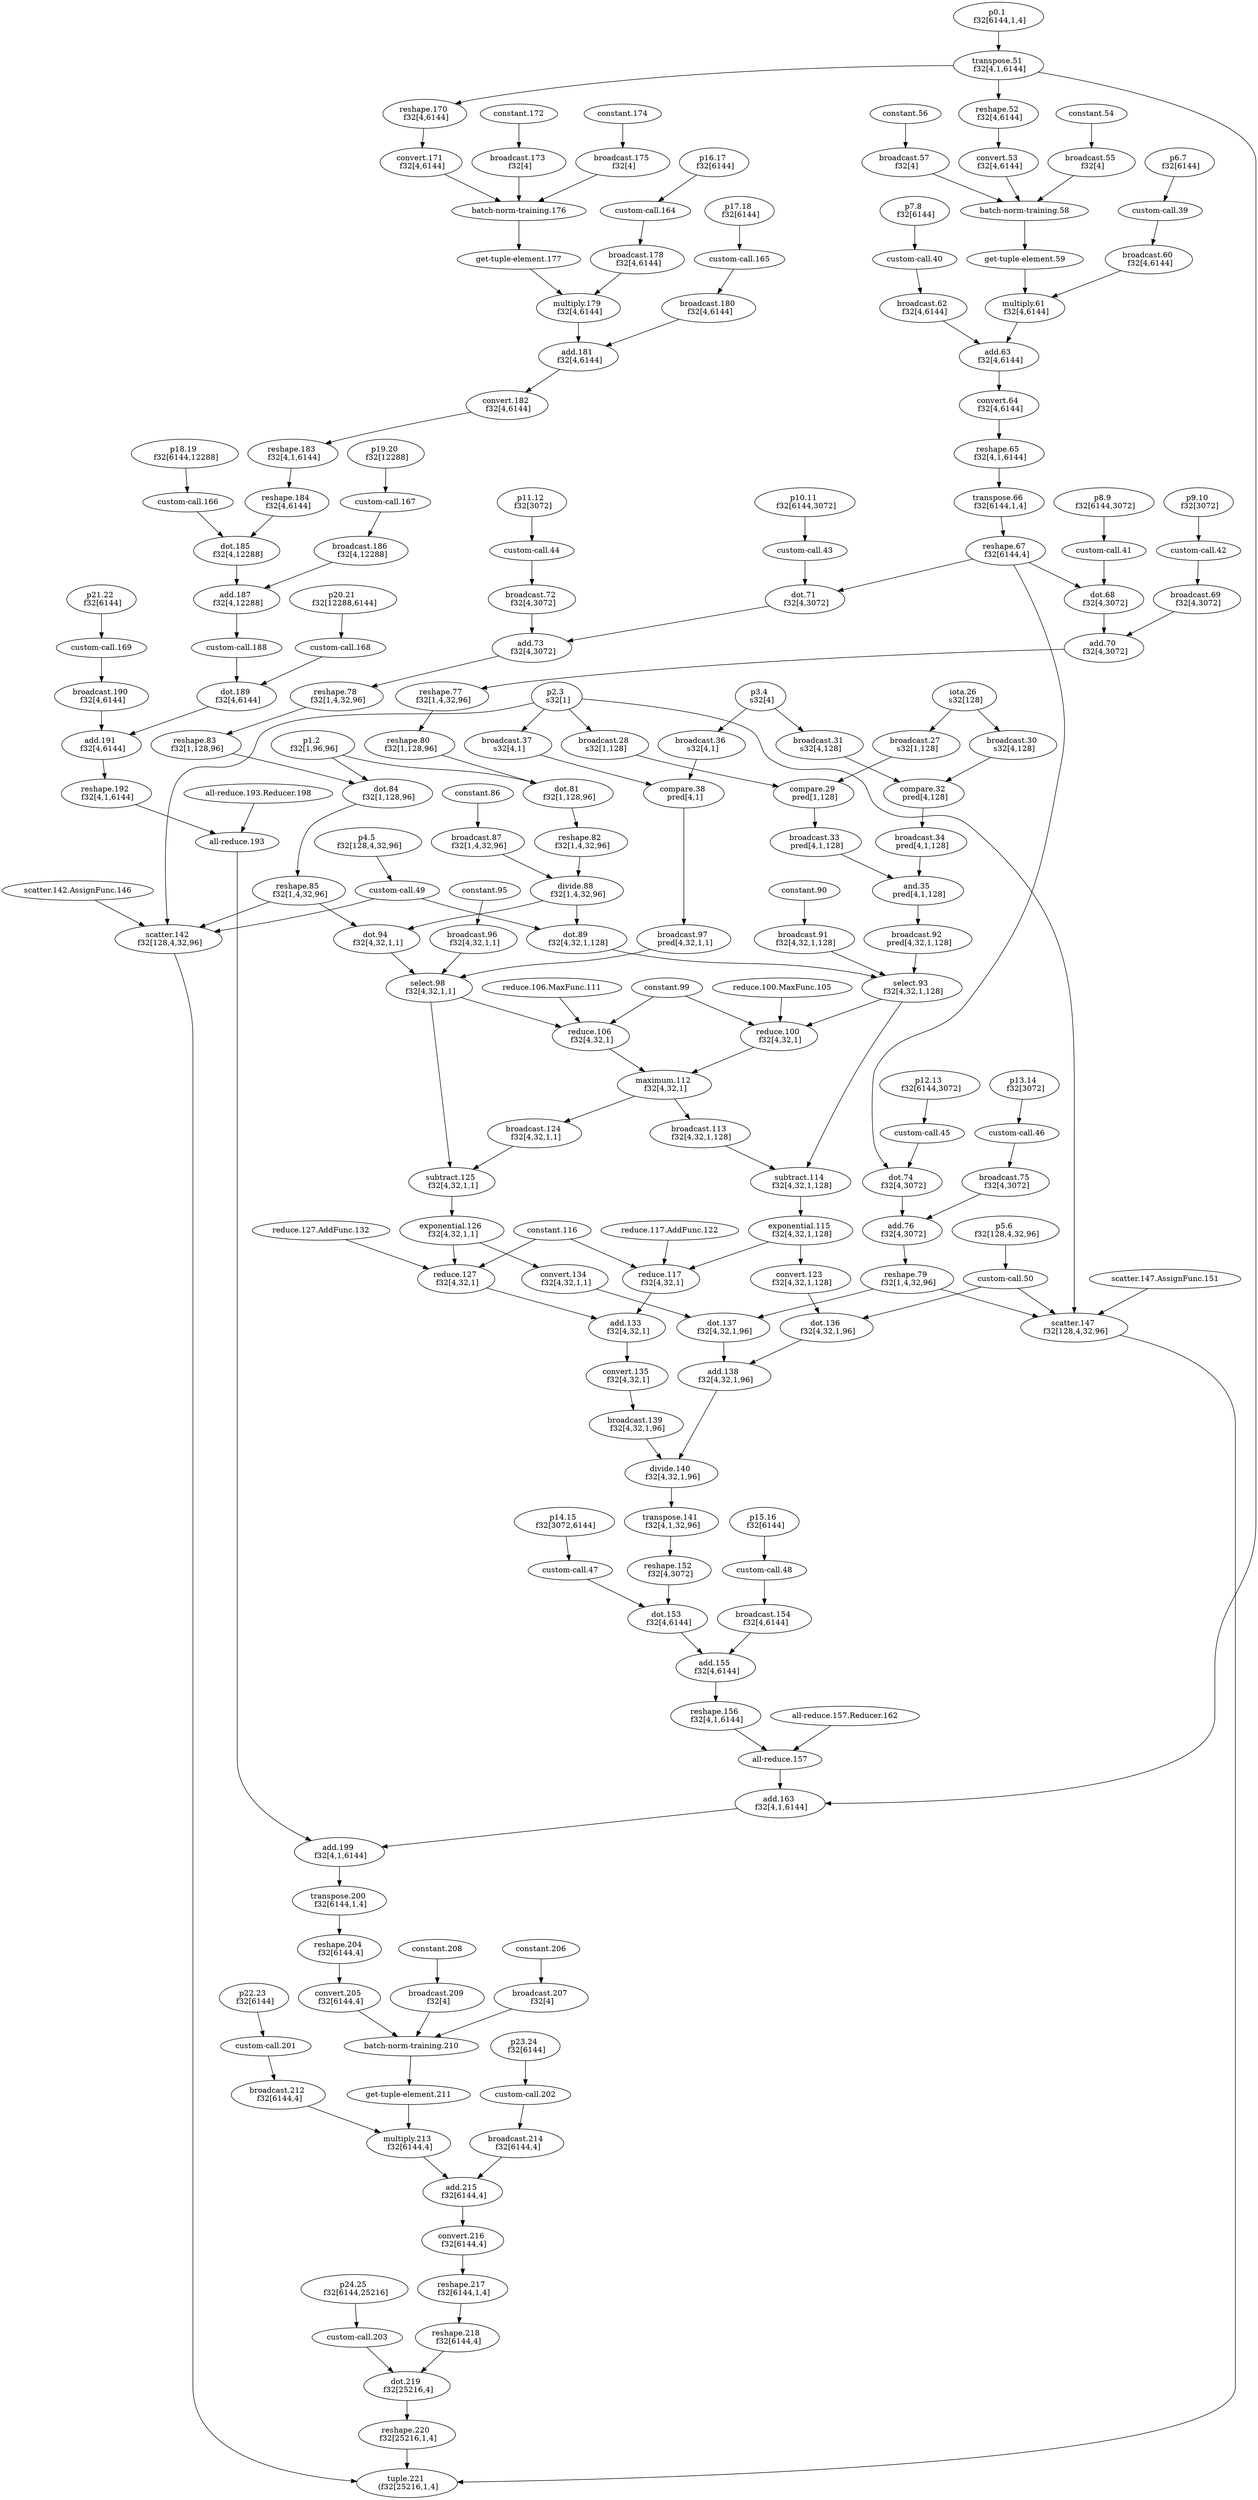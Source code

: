 digraph HloModule {
	"p24.25" [label="p24.25 \n f32[6144,25216]"];
	"p0.1" [label="p0.1 \n f32[6144,1,4]"];
	"transpose.51" [label="transpose.51 \n f32[4,1,6144]"];
	"reshape.170" [label="reshape.170 \n f32[4,6144]"];
	"convert.171" [label="convert.171 \n f32[4,6144]"];
	"broadcast.173" [label="broadcast.173 \n f32[4]"];
	"broadcast.175" [label="broadcast.175 \n f32[4]"];
	"p16.17" [label="p16.17 \n f32[6144]"];
	"broadcast.178" [label="broadcast.178 \n f32[4,6144]"];
	"multiply.179" [label="multiply.179 \n f32[4,6144]"];
	"p17.18" [label="p17.18 \n f32[6144]"];
	"broadcast.180" [label="broadcast.180 \n f32[4,6144]"];
	"add.181" [label="add.181 \n f32[4,6144]"];
	"convert.182" [label="convert.182 \n f32[4,6144]"];
	"reshape.183" [label="reshape.183 \n f32[4,1,6144]"];
	"reshape.184" [label="reshape.184 \n f32[4,6144]"];
	"p18.19" [label="p18.19 \n f32[6144,12288]"];
	"dot.185" [label="dot.185 \n f32[4,12288]"];
	"p19.20" [label="p19.20 \n f32[12288]"];
	"broadcast.186" [label="broadcast.186 \n f32[4,12288]"];
	"add.187" [label="add.187 \n f32[4,12288]"];
	"p20.21" [label="p20.21 \n f32[12288,6144]"];
	"dot.189" [label="dot.189 \n f32[4,6144]"];
	"p21.22" [label="p21.22 \n f32[6144]"];
	"broadcast.190" [label="broadcast.190 \n f32[4,6144]"];
	"add.191" [label="add.191 \n f32[4,6144]"];
	"reshape.192" [label="reshape.192 \n f32[4,1,6144]"];
	"iota.26" [label="iota.26 \n s32[128]"];
	"broadcast.27" [label="broadcast.27 \n s32[1,128]"];
	"p2.3" [label="p2.3 \n s32[1]"];
	"broadcast.28" [label="broadcast.28 \n s32[1,128]"];
	"compare.29" [label="compare.29 \n pred[1,128]"];
	"broadcast.33" [label="broadcast.33 \n pred[4,1,128]"];
	"broadcast.30" [label="broadcast.30 \n s32[4,128]"];
	"p3.4" [label="p3.4 \n s32[4]"];
	"broadcast.31" [label="broadcast.31 \n s32[4,128]"];
	"compare.32" [label="compare.32 \n pred[4,128]"];
	"broadcast.34" [label="broadcast.34 \n pred[4,1,128]"];
	"and.35" [label="and.35 \n pred[4,1,128]"];
	"broadcast.92" [label="broadcast.92 \n pred[4,32,1,128]"];
	"reshape.52" [label="reshape.52 \n f32[4,6144]"];
	"convert.53" [label="convert.53 \n f32[4,6144]"];
	"broadcast.55" [label="broadcast.55 \n f32[4]"];
	"broadcast.57" [label="broadcast.57 \n f32[4]"];
	"p6.7" [label="p6.7 \n f32[6144]"];
	"broadcast.60" [label="broadcast.60 \n f32[4,6144]"];
	"multiply.61" [label="multiply.61 \n f32[4,6144]"];
	"p7.8" [label="p7.8 \n f32[6144]"];
	"broadcast.62" [label="broadcast.62 \n f32[4,6144]"];
	"add.63" [label="add.63 \n f32[4,6144]"];
	"convert.64" [label="convert.64 \n f32[4,6144]"];
	"reshape.65" [label="reshape.65 \n f32[4,1,6144]"];
	"transpose.66" [label="transpose.66 \n f32[6144,1,4]"];
	"reshape.67" [label="reshape.67 \n f32[6144,4]"];
	"p8.9" [label="p8.9 \n f32[6144,3072]"];
	"dot.68" [label="dot.68 \n f32[4,3072]"];
	"p9.10" [label="p9.10 \n f32[3072]"];
	"broadcast.69" [label="broadcast.69 \n f32[4,3072]"];
	"add.70" [label="add.70 \n f32[4,3072]"];
	"reshape.77" [label="reshape.77 \n f32[1,4,32,96]"];
	"reshape.80" [label="reshape.80 \n f32[1,128,96]"];
	"p1.2" [label="p1.2 \n f32[1,96,96]"];
	"dot.81" [label="dot.81 \n f32[1,128,96]"];
	"reshape.82" [label="reshape.82 \n f32[1,4,32,96]"];
	"broadcast.87" [label="broadcast.87 \n f32[1,4,32,96]"];
	"divide.88" [label="divide.88 \n f32[1,4,32,96]"];
	"p4.5" [label="p4.5 \n f32[128,4,32,96]"];
	"dot.89" [label="dot.89 \n f32[4,32,1,128]"];
	"broadcast.91" [label="broadcast.91 \n f32[4,32,1,128]"];
	"select.93" [label="select.93 \n f32[4,32,1,128]"];
	"reduce.100" [label="reduce.100 \n f32[4,32,1]"];
	"broadcast.37" [label="broadcast.37 \n s32[4,1]"];
	"broadcast.36" [label="broadcast.36 \n s32[4,1]"];
	"compare.38" [label="compare.38 \n pred[4,1]"];
	"broadcast.97" [label="broadcast.97 \n pred[4,32,1,1]"];
	"p10.11" [label="p10.11 \n f32[6144,3072]"];
	"dot.71" [label="dot.71 \n f32[4,3072]"];
	"p11.12" [label="p11.12 \n f32[3072]"];
	"broadcast.72" [label="broadcast.72 \n f32[4,3072]"];
	"add.73" [label="add.73 \n f32[4,3072]"];
	"reshape.78" [label="reshape.78 \n f32[1,4,32,96]"];
	"reshape.83" [label="reshape.83 \n f32[1,128,96]"];
	"dot.84" [label="dot.84 \n f32[1,128,96]"];
	"reshape.85" [label="reshape.85 \n f32[1,4,32,96]"];
	"dot.94" [label="dot.94 \n f32[4,32,1,1]"];
	"broadcast.96" [label="broadcast.96 \n f32[4,32,1,1]"];
	"select.98" [label="select.98 \n f32[4,32,1,1]"];
	"reduce.106" [label="reduce.106 \n f32[4,32,1]"];
	"maximum.112" [label="maximum.112 \n f32[4,32,1]"];
	"broadcast.113" [label="broadcast.113 \n f32[4,32,1,128]"];
	"subtract.114" [label="subtract.114 \n f32[4,32,1,128]"];
	"exponential.115" [label="exponential.115 \n f32[4,32,1,128]"];
	"convert.123" [label="convert.123 \n f32[4,32,1,128]"];
	"p5.6" [label="p5.6 \n f32[128,4,32,96]"];
	"dot.136" [label="dot.136 \n f32[4,32,1,96]"];
	"broadcast.124" [label="broadcast.124 \n f32[4,32,1,1]"];
	"subtract.125" [label="subtract.125 \n f32[4,32,1,1]"];
	"exponential.126" [label="exponential.126 \n f32[4,32,1,1]"];
	"convert.134" [label="convert.134 \n f32[4,32,1,1]"];
	"p12.13" [label="p12.13 \n f32[6144,3072]"];
	"dot.74" [label="dot.74 \n f32[4,3072]"];
	"p13.14" [label="p13.14 \n f32[3072]"];
	"broadcast.75" [label="broadcast.75 \n f32[4,3072]"];
	"add.76" [label="add.76 \n f32[4,3072]"];
	"reshape.79" [label="reshape.79 \n f32[1,4,32,96]"];
	"dot.137" [label="dot.137 \n f32[4,32,1,96]"];
	"add.138" [label="add.138 \n f32[4,32,1,96]"];
	"reduce.117" [label="reduce.117 \n f32[4,32,1]"];
	"reduce.127" [label="reduce.127 \n f32[4,32,1]"];
	"add.133" [label="add.133 \n f32[4,32,1]"];
	"convert.135" [label="convert.135 \n f32[4,32,1]"];
	"broadcast.139" [label="broadcast.139 \n f32[4,32,1,96]"];
	"divide.140" [label="divide.140 \n f32[4,32,1,96]"];
	"transpose.141" [label="transpose.141 \n f32[4,1,32,96]"];
	"reshape.152" [label="reshape.152 \n f32[4,3072]"];
	"p14.15" [label="p14.15 \n f32[3072,6144]"];
	"dot.153" [label="dot.153 \n f32[4,6144]"];
	"p15.16" [label="p15.16 \n f32[6144]"];
	"broadcast.154" [label="broadcast.154 \n f32[4,6144]"];
	"add.155" [label="add.155 \n f32[4,6144]"];
	"reshape.156" [label="reshape.156 \n f32[4,1,6144]"];
	"add.163" [label="add.163 \n f32[4,1,6144]"];
	"add.199" [label="add.199 \n f32[4,1,6144]"];
	"transpose.200" [label="transpose.200 \n f32[6144,1,4]"];
	"reshape.204" [label="reshape.204 \n f32[6144,4]"];
	"convert.205" [label="convert.205 \n f32[6144,4]"];
	"broadcast.207" [label="broadcast.207 \n f32[4]"];
	"broadcast.209" [label="broadcast.209 \n f32[4]"];
	"p22.23" [label="p22.23 \n f32[6144]"];
	"broadcast.212" [label="broadcast.212 \n f32[6144,4]"];
	"multiply.213" [label="multiply.213 \n f32[6144,4]"];
	"p23.24" [label="p23.24 \n f32[6144]"];
	"broadcast.214" [label="broadcast.214 \n f32[6144,4]"];
	"add.215" [label="add.215 \n f32[6144,4]"];
	"convert.216" [label="convert.216 \n f32[6144,4]"];
	"reshape.217" [label="reshape.217 \n f32[6144,1,4]"];
	"reshape.218" [label="reshape.218 \n f32[6144,4]"];
	"dot.219" [label="dot.219 \n f32[25216,4]"];
	"reshape.220" [label="reshape.220 \n f32[25216,1,4]"];
	"scatter.142" [label="scatter.142 \n f32[128,4,32,96]"];
	"scatter.147" [label="scatter.147 \n f32[128,4,32,96]"];
	"tuple.221" [label="tuple.221 \n (f32[25216,1,4]"]; 
 	"p24.25" -> "custom-call.203";
	"p0.1" -> "transpose.51";
	"transpose.51" -> "reshape.170";
	"reshape.170" -> "convert.171";
	"constant.172" -> "broadcast.173";
	"constant.174" -> "broadcast.175";
	"convert.171" -> "batch-norm-training.176";
	"broadcast.173" -> "batch-norm-training.176";
	"broadcast.175" -> "batch-norm-training.176";
	"batch-norm-training.176" -> "get-tuple-element.177";
	"p16.17" -> "custom-call.164";
	"custom-call.164" -> "broadcast.178";
	"get-tuple-element.177" -> "multiply.179";
	"broadcast.178" -> "multiply.179";
	"p17.18" -> "custom-call.165";
	"custom-call.165" -> "broadcast.180";
	"multiply.179" -> "add.181";
	"broadcast.180" -> "add.181";
	"add.181" -> "convert.182";
	"convert.182" -> "reshape.183";
	"reshape.183" -> "reshape.184";
	"p18.19" -> "custom-call.166";
	"reshape.184" -> "dot.185";
	"custom-call.166" -> "dot.185";
	"p19.20" -> "custom-call.167";
	"custom-call.167" -> "broadcast.186";
	"dot.185" -> "add.187";
	"broadcast.186" -> "add.187";
	"add.187" -> "custom-call.188";
	"p20.21" -> "custom-call.168";
	"custom-call.188" -> "dot.189";
	"custom-call.168" -> "dot.189";
	"p21.22" -> "custom-call.169";
	"custom-call.169" -> "broadcast.190";
	"dot.189" -> "add.191";
	"broadcast.190" -> "add.191";
	"add.191" -> "reshape.192";
	"reshape.192" -> "all-reduce.193";
	"all-reduce.193.Reducer.198" -> "all-reduce.193";
	"iota.26" -> "broadcast.27";
	"p2.3" -> "broadcast.28";
	"broadcast.27" -> "compare.29";
	"broadcast.28" -> "compare.29";
	"compare.29" -> "broadcast.33";
	"iota.26" -> "broadcast.30";
	"p3.4" -> "broadcast.31";
	"broadcast.30" -> "compare.32";
	"broadcast.31" -> "compare.32";
	"compare.32" -> "broadcast.34";
	"broadcast.33" -> "and.35";
	"broadcast.34" -> "and.35";
	"and.35" -> "broadcast.92";
	"transpose.51" -> "reshape.52";
	"reshape.52" -> "convert.53";
	"constant.54" -> "broadcast.55";
	"constant.56" -> "broadcast.57";
	"convert.53" -> "batch-norm-training.58";
	"broadcast.55" -> "batch-norm-training.58";
	"broadcast.57" -> "batch-norm-training.58";
	"batch-norm-training.58" -> "get-tuple-element.59";
	"p6.7" -> "custom-call.39";
	"custom-call.39" -> "broadcast.60";
	"get-tuple-element.59" -> "multiply.61";
	"broadcast.60" -> "multiply.61";
	"p7.8" -> "custom-call.40";
	"custom-call.40" -> "broadcast.62";
	"multiply.61" -> "add.63";
	"broadcast.62" -> "add.63";
	"add.63" -> "convert.64";
	"convert.64" -> "reshape.65";
	"reshape.65" -> "transpose.66";
	"transpose.66" -> "reshape.67";
	"p8.9" -> "custom-call.41";
	"reshape.67" -> "dot.68";
	"custom-call.41" -> "dot.68";
	"p9.10" -> "custom-call.42";
	"custom-call.42" -> "broadcast.69";
	"dot.68" -> "add.70";
	"broadcast.69" -> "add.70";
	"add.70" -> "reshape.77";
	"reshape.77" -> "reshape.80";
	"reshape.80" -> "dot.81";
	"p1.2" -> "dot.81";
	"dot.81" -> "reshape.82";
	"constant.86" -> "broadcast.87";
	"reshape.82" -> "divide.88";
	"broadcast.87" -> "divide.88";
	"p4.5" -> "custom-call.49";
	"divide.88" -> "dot.89";
	"custom-call.49" -> "dot.89";
	"constant.90" -> "broadcast.91";
	"broadcast.92" -> "select.93";
	"dot.89" -> "select.93";
	"broadcast.91" -> "select.93";
	"select.93" -> "reduce.100";
	"constant.99" -> "reduce.100";
	"reduce.100.MaxFunc.105" -> "reduce.100";
	"p2.3" -> "broadcast.37";
	"p3.4" -> "broadcast.36";
	"broadcast.37" -> "compare.38";
	"broadcast.36" -> "compare.38";
	"compare.38" -> "broadcast.97";
	"p10.11" -> "custom-call.43";
	"reshape.67" -> "dot.71";
	"custom-call.43" -> "dot.71";
	"p11.12" -> "custom-call.44";
	"custom-call.44" -> "broadcast.72";
	"dot.71" -> "add.73";
	"broadcast.72" -> "add.73";
	"add.73" -> "reshape.78";
	"reshape.78" -> "reshape.83";
	"reshape.83" -> "dot.84";
	"p1.2" -> "dot.84";
	"dot.84" -> "reshape.85";
	"divide.88" -> "dot.94";
	"reshape.85" -> "dot.94";
	"constant.95" -> "broadcast.96";
	"broadcast.97" -> "select.98";
	"dot.94" -> "select.98";
	"broadcast.96" -> "select.98";
	"select.98" -> "reduce.106";
	"constant.99" -> "reduce.106";
	"reduce.106.MaxFunc.111" -> "reduce.106";
	"reduce.100" -> "maximum.112";
	"reduce.106" -> "maximum.112";
	"maximum.112" -> "broadcast.113";
	"select.93" -> "subtract.114";
	"broadcast.113" -> "subtract.114";
	"subtract.114" -> "exponential.115";
	"exponential.115" -> "convert.123";
	"p5.6" -> "custom-call.50";
	"convert.123" -> "dot.136";
	"custom-call.50" -> "dot.136";
	"maximum.112" -> "broadcast.124";
	"select.98" -> "subtract.125";
	"broadcast.124" -> "subtract.125";
	"subtract.125" -> "exponential.126";
	"exponential.126" -> "convert.134";
	"p12.13" -> "custom-call.45";
	"reshape.67" -> "dot.74";
	"custom-call.45" -> "dot.74";
	"p13.14" -> "custom-call.46";
	"custom-call.46" -> "broadcast.75";
	"dot.74" -> "add.76";
	"broadcast.75" -> "add.76";
	"add.76" -> "reshape.79";
	"convert.134" -> "dot.137";
	"reshape.79" -> "dot.137";
	"dot.136" -> "add.138";
	"dot.137" -> "add.138";
	"exponential.115" -> "reduce.117";
	"constant.116" -> "reduce.117";
	"reduce.117.AddFunc.122" -> "reduce.117";
	"exponential.126" -> "reduce.127";
	"constant.116" -> "reduce.127";
	"reduce.127.AddFunc.132" -> "reduce.127";
	"reduce.117" -> "add.133";
	"reduce.127" -> "add.133";
	"add.133" -> "convert.135";
	"convert.135" -> "broadcast.139";
	"add.138" -> "divide.140";
	"broadcast.139" -> "divide.140";
	"divide.140" -> "transpose.141";
	"transpose.141" -> "reshape.152";
	"p14.15" -> "custom-call.47";
	"reshape.152" -> "dot.153";
	"custom-call.47" -> "dot.153";
	"p15.16" -> "custom-call.48";
	"custom-call.48" -> "broadcast.154";
	"dot.153" -> "add.155";
	"broadcast.154" -> "add.155";
	"add.155" -> "reshape.156";
	"reshape.156" -> "all-reduce.157";
	"all-reduce.157.Reducer.162" -> "all-reduce.157";
	"all-reduce.157" -> "add.163";
	"transpose.51" -> "add.163";
	"all-reduce.193" -> "add.199";
	"add.163" -> "add.199";
	"add.199" -> "transpose.200";
	"transpose.200" -> "reshape.204";
	"reshape.204" -> "convert.205";
	"constant.206" -> "broadcast.207";
	"constant.208" -> "broadcast.209";
	"convert.205" -> "batch-norm-training.210";
	"broadcast.207" -> "batch-norm-training.210";
	"broadcast.209" -> "batch-norm-training.210";
	"batch-norm-training.210" -> "get-tuple-element.211";
	"p22.23" -> "custom-call.201";
	"custom-call.201" -> "broadcast.212";
	"get-tuple-element.211" -> "multiply.213";
	"broadcast.212" -> "multiply.213";
	"p23.24" -> "custom-call.202";
	"custom-call.202" -> "broadcast.214";
	"multiply.213" -> "add.215";
	"broadcast.214" -> "add.215";
	"add.215" -> "convert.216";
	"convert.216" -> "reshape.217";
	"reshape.217" -> "reshape.218";
	"custom-call.203" -> "dot.219";
	"reshape.218" -> "dot.219";
	"dot.219" -> "reshape.220";
	"custom-call.49" -> "scatter.142";
	"p2.3" -> "scatter.142";
	"reshape.85" -> "scatter.142";
	"scatter.142.AssignFunc.146" -> "scatter.142";
	"custom-call.50" -> "scatter.147";
	"p2.3" -> "scatter.147";
	"reshape.79" -> "scatter.147";
	"scatter.147.AssignFunc.151" -> "scatter.147";
	"reshape.220" -> "tuple.221";
	"scatter.142" -> "tuple.221";
	"scatter.147" -> "tuple.221";
}